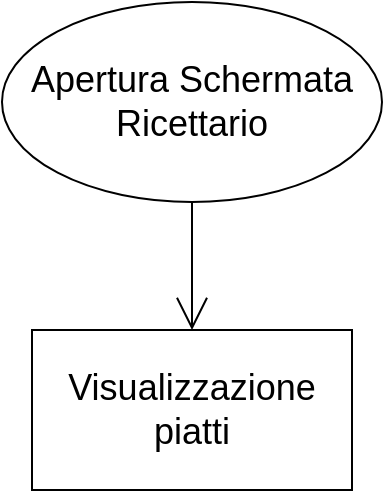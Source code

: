 <mxfile version="20.0.4" type="device"><diagram id="Nl9w7pLbLIt2fPZiAYlC" name="Page-1"><mxGraphModel dx="1038" dy="547" grid="1" gridSize="10" guides="1" tooltips="1" connect="1" arrows="1" fold="1" page="1" pageScale="1" pageWidth="850" pageHeight="1100" math="0" shadow="0"><root><mxCell id="0"/><mxCell id="1" parent="0"/><mxCell id="V-yDK8XUDaLodkQdpNCI-1" value="" style="edgeStyle=none;curved=1;rounded=0;orthogonalLoop=1;jettySize=auto;html=1;endArrow=open;startSize=14;endSize=14;sourcePerimeterSpacing=8;targetPerimeterSpacing=8;entryX=0.5;entryY=0;entryDx=0;entryDy=0;fontSize=18;exitX=0.5;exitY=1;exitDx=0;exitDy=0;" edge="1" parent="1" source="V-yDK8XUDaLodkQdpNCI-2" target="V-yDK8XUDaLodkQdpNCI-3"><mxGeometry relative="1" as="geometry"><mxPoint x="475" y="181.0" as="targetPoint"/></mxGeometry></mxCell><mxCell id="V-yDK8XUDaLodkQdpNCI-2" value="Apertura Schermata Ricettario" style="ellipse;whiteSpace=wrap;html=1;hachureGap=4;fontSize=18;" vertex="1" parent="1"><mxGeometry x="380" y="20" width="190" height="100" as="geometry"/></mxCell><mxCell id="V-yDK8XUDaLodkQdpNCI-3" value="Visualizzazione piatti" style="rounded=0;whiteSpace=wrap;html=1;hachureGap=4;fontSize=18;" vertex="1" parent="1"><mxGeometry x="395" y="184" width="160" height="80" as="geometry"/></mxCell></root></mxGraphModel></diagram></mxfile>